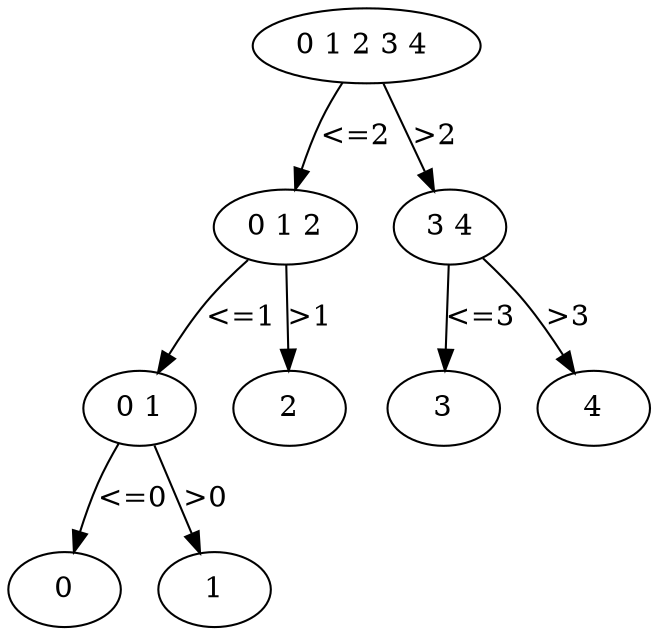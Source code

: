 digraph  {
    1->2[label="<=2"]
    1->3[label=">2"]
    2->4[label="<=1"]
    2->5[label=">1"]
    3->6[label="<=3"]
    3->7[label=">3"]
    4->8[label="<=0"]
    4->9[label=">0"]

    1[label="0 1 2 3 4 "]
    2[label="0 1 2"]
    3[label="3 4"]
    4[label="0 1"]
    5[label="2"]
    6[label="3"]
    7[label="4"]
    8[label="0"]
    9[label="1"]
}
